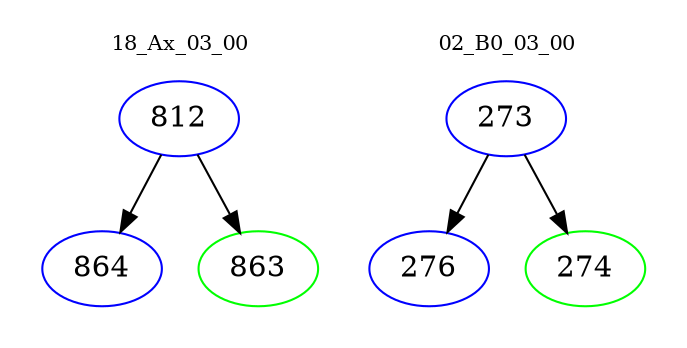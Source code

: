 digraph{
subgraph cluster_0 {
color = white
label = "18_Ax_03_00";
fontsize=10;
T0_812 [label="812", color="blue"]
T0_812 -> T0_864 [color="black"]
T0_864 [label="864", color="blue"]
T0_812 -> T0_863 [color="black"]
T0_863 [label="863", color="green"]
}
subgraph cluster_1 {
color = white
label = "02_B0_03_00";
fontsize=10;
T1_273 [label="273", color="blue"]
T1_273 -> T1_276 [color="black"]
T1_276 [label="276", color="blue"]
T1_273 -> T1_274 [color="black"]
T1_274 [label="274", color="green"]
}
}
